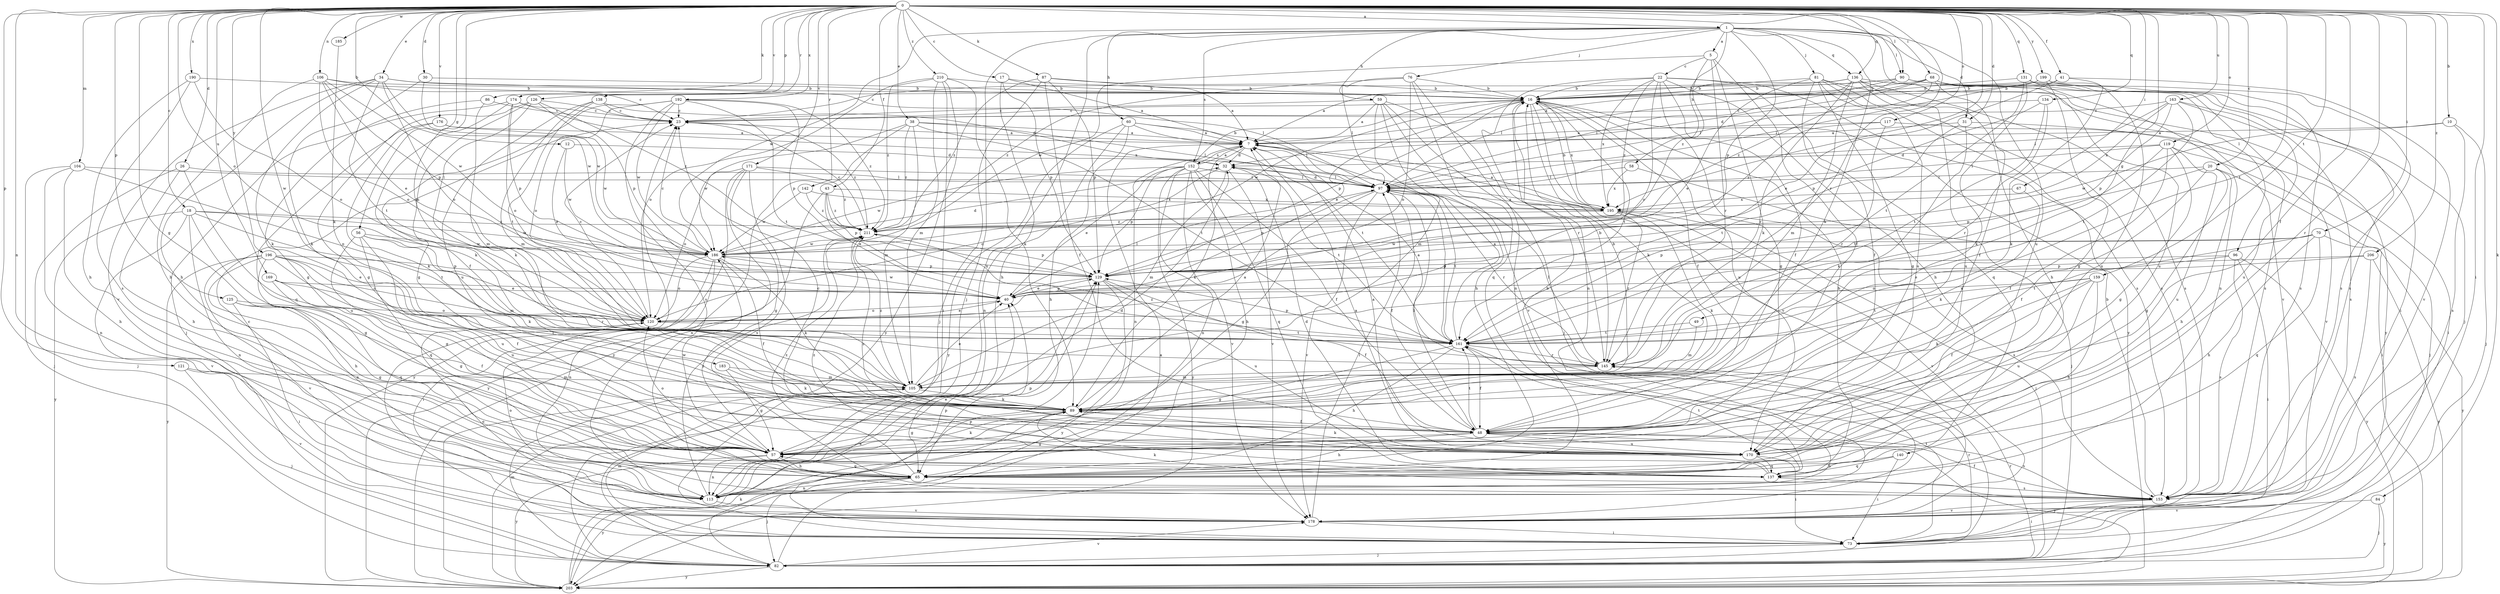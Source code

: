 strict digraph  {
0;
1;
5;
7;
10;
12;
16;
17;
18;
20;
22;
23;
26;
30;
31;
32;
34;
38;
40;
41;
43;
48;
49;
56;
57;
58;
59;
60;
65;
67;
68;
70;
73;
76;
81;
82;
84;
86;
87;
89;
90;
96;
97;
104;
105;
106;
113;
117;
119;
120;
121;
125;
126;
129;
131;
134;
136;
137;
138;
140;
142;
145;
152;
153;
159;
161;
163;
169;
170;
171;
174;
176;
178;
183;
185;
186;
190;
192;
195;
196;
199;
203;
206;
210;
211;
0 -> 1  [label=a];
0 -> 10  [label=b];
0 -> 12  [label=b];
0 -> 17  [label=c];
0 -> 18  [label=c];
0 -> 20  [label=c];
0 -> 26  [label=d];
0 -> 30  [label=d];
0 -> 31  [label=d];
0 -> 34  [label=e];
0 -> 38  [label=e];
0 -> 41  [label=f];
0 -> 43  [label=f];
0 -> 48  [label=f];
0 -> 49  [label=g];
0 -> 56  [label=g];
0 -> 57  [label=g];
0 -> 67  [label=i];
0 -> 68  [label=i];
0 -> 70  [label=i];
0 -> 73  [label=i];
0 -> 84  [label=k];
0 -> 86  [label=k];
0 -> 87  [label=k];
0 -> 90  [label=l];
0 -> 104  [label=m];
0 -> 105  [label=m];
0 -> 106  [label=n];
0 -> 113  [label=n];
0 -> 117  [label=o];
0 -> 119  [label=o];
0 -> 120  [label=o];
0 -> 121  [label=p];
0 -> 125  [label=p];
0 -> 126  [label=p];
0 -> 131  [label=q];
0 -> 134  [label=q];
0 -> 136  [label=q];
0 -> 138  [label=r];
0 -> 140  [label=r];
0 -> 142  [label=r];
0 -> 145  [label=r];
0 -> 159  [label=t];
0 -> 161  [label=t];
0 -> 163  [label=u];
0 -> 169  [label=u];
0 -> 171  [label=v];
0 -> 174  [label=v];
0 -> 176  [label=v];
0 -> 183  [label=w];
0 -> 185  [label=w];
0 -> 190  [label=x];
0 -> 192  [label=x];
0 -> 195  [label=x];
0 -> 196  [label=y];
0 -> 199  [label=y];
0 -> 206  [label=z];
0 -> 210  [label=z];
1 -> 5  [label=a];
1 -> 31  [label=d];
1 -> 58  [label=h];
1 -> 59  [label=h];
1 -> 60  [label=h];
1 -> 76  [label=j];
1 -> 81  [label=j];
1 -> 82  [label=j];
1 -> 89  [label=k];
1 -> 90  [label=l];
1 -> 96  [label=l];
1 -> 113  [label=n];
1 -> 129  [label=p];
1 -> 136  [label=q];
1 -> 152  [label=s];
1 -> 170  [label=u];
1 -> 186  [label=w];
5 -> 22  [label=c];
5 -> 48  [label=f];
5 -> 89  [label=k];
5 -> 145  [label=r];
5 -> 186  [label=w];
5 -> 211  [label=z];
7 -> 32  [label=d];
7 -> 89  [label=k];
7 -> 113  [label=n];
7 -> 152  [label=s];
7 -> 195  [label=x];
10 -> 7  [label=a];
10 -> 82  [label=j];
10 -> 153  [label=s];
10 -> 186  [label=w];
12 -> 32  [label=d];
12 -> 40  [label=e];
12 -> 186  [label=w];
16 -> 23  [label=c];
16 -> 40  [label=e];
16 -> 48  [label=f];
16 -> 89  [label=k];
16 -> 129  [label=p];
16 -> 161  [label=t];
16 -> 170  [label=u];
16 -> 178  [label=v];
16 -> 186  [label=w];
16 -> 195  [label=x];
17 -> 7  [label=a];
17 -> 16  [label=b];
17 -> 65  [label=h];
17 -> 129  [label=p];
18 -> 57  [label=g];
18 -> 113  [label=n];
18 -> 161  [label=t];
18 -> 178  [label=v];
18 -> 186  [label=w];
18 -> 203  [label=y];
18 -> 211  [label=z];
20 -> 48  [label=f];
20 -> 57  [label=g];
20 -> 65  [label=h];
20 -> 73  [label=i];
20 -> 97  [label=l];
20 -> 129  [label=p];
22 -> 16  [label=b];
22 -> 48  [label=f];
22 -> 57  [label=g];
22 -> 65  [label=h];
22 -> 113  [label=n];
22 -> 120  [label=o];
22 -> 137  [label=q];
22 -> 153  [label=s];
22 -> 195  [label=x];
22 -> 211  [label=z];
23 -> 7  [label=a];
23 -> 211  [label=z];
26 -> 65  [label=h];
26 -> 82  [label=j];
26 -> 97  [label=l];
26 -> 170  [label=u];
30 -> 16  [label=b];
30 -> 89  [label=k];
30 -> 186  [label=w];
31 -> 7  [label=a];
31 -> 89  [label=k];
31 -> 161  [label=t];
31 -> 178  [label=v];
32 -> 97  [label=l];
32 -> 105  [label=m];
32 -> 120  [label=o];
32 -> 161  [label=t];
32 -> 178  [label=v];
34 -> 16  [label=b];
34 -> 65  [label=h];
34 -> 89  [label=k];
34 -> 97  [label=l];
34 -> 120  [label=o];
34 -> 161  [label=t];
34 -> 178  [label=v];
34 -> 186  [label=w];
38 -> 7  [label=a];
38 -> 97  [label=l];
38 -> 105  [label=m];
38 -> 161  [label=t];
38 -> 186  [label=w];
38 -> 203  [label=y];
38 -> 211  [label=z];
40 -> 97  [label=l];
40 -> 120  [label=o];
40 -> 129  [label=p];
40 -> 186  [label=w];
41 -> 16  [label=b];
41 -> 40  [label=e];
41 -> 89  [label=k];
41 -> 178  [label=v];
43 -> 40  [label=e];
43 -> 129  [label=p];
43 -> 195  [label=x];
43 -> 203  [label=y];
43 -> 211  [label=z];
48 -> 57  [label=g];
48 -> 65  [label=h];
48 -> 97  [label=l];
48 -> 153  [label=s];
48 -> 161  [label=t];
48 -> 170  [label=u];
48 -> 203  [label=y];
49 -> 105  [label=m];
49 -> 161  [label=t];
56 -> 57  [label=g];
56 -> 89  [label=k];
56 -> 105  [label=m];
56 -> 137  [label=q];
56 -> 170  [label=u];
56 -> 186  [label=w];
57 -> 32  [label=d];
57 -> 65  [label=h];
57 -> 89  [label=k];
57 -> 113  [label=n];
57 -> 120  [label=o];
57 -> 186  [label=w];
57 -> 203  [label=y];
58 -> 82  [label=j];
58 -> 97  [label=l];
58 -> 195  [label=x];
59 -> 7  [label=a];
59 -> 23  [label=c];
59 -> 65  [label=h];
59 -> 82  [label=j];
59 -> 105  [label=m];
59 -> 145  [label=r];
59 -> 178  [label=v];
60 -> 7  [label=a];
60 -> 65  [label=h];
60 -> 97  [label=l];
60 -> 113  [label=n];
60 -> 161  [label=t];
60 -> 203  [label=y];
65 -> 16  [label=b];
65 -> 57  [label=g];
65 -> 82  [label=j];
65 -> 113  [label=n];
65 -> 203  [label=y];
65 -> 211  [label=z];
67 -> 89  [label=k];
67 -> 195  [label=x];
68 -> 7  [label=a];
68 -> 16  [label=b];
68 -> 32  [label=d];
68 -> 48  [label=f];
68 -> 97  [label=l];
68 -> 153  [label=s];
68 -> 170  [label=u];
70 -> 65  [label=h];
70 -> 129  [label=p];
70 -> 137  [label=q];
70 -> 161  [label=t];
70 -> 186  [label=w];
70 -> 203  [label=y];
73 -> 23  [label=c];
73 -> 82  [label=j];
73 -> 105  [label=m];
73 -> 129  [label=p];
73 -> 145  [label=r];
73 -> 161  [label=t];
76 -> 16  [label=b];
76 -> 97  [label=l];
76 -> 113  [label=n];
76 -> 120  [label=o];
76 -> 137  [label=q];
76 -> 211  [label=z];
81 -> 16  [label=b];
81 -> 40  [label=e];
81 -> 48  [label=f];
81 -> 57  [label=g];
81 -> 153  [label=s];
81 -> 170  [label=u];
81 -> 178  [label=v];
81 -> 203  [label=y];
82 -> 7  [label=a];
82 -> 105  [label=m];
82 -> 129  [label=p];
82 -> 145  [label=r];
82 -> 178  [label=v];
82 -> 203  [label=y];
84 -> 82  [label=j];
84 -> 178  [label=v];
84 -> 203  [label=y];
86 -> 23  [label=c];
86 -> 57  [label=g];
86 -> 105  [label=m];
87 -> 7  [label=a];
87 -> 16  [label=b];
87 -> 48  [label=f];
87 -> 82  [label=j];
87 -> 129  [label=p];
87 -> 211  [label=z];
89 -> 7  [label=a];
89 -> 48  [label=f];
89 -> 57  [label=g];
90 -> 7  [label=a];
90 -> 16  [label=b];
90 -> 73  [label=i];
90 -> 82  [label=j];
90 -> 97  [label=l];
90 -> 153  [label=s];
90 -> 211  [label=z];
96 -> 40  [label=e];
96 -> 73  [label=i];
96 -> 129  [label=p];
96 -> 153  [label=s];
96 -> 203  [label=y];
97 -> 32  [label=d];
97 -> 48  [label=f];
97 -> 57  [label=g];
97 -> 129  [label=p];
97 -> 145  [label=r];
97 -> 161  [label=t];
97 -> 178  [label=v];
97 -> 195  [label=x];
104 -> 65  [label=h];
104 -> 82  [label=j];
104 -> 97  [label=l];
104 -> 113  [label=n];
104 -> 120  [label=o];
105 -> 16  [label=b];
105 -> 40  [label=e];
105 -> 89  [label=k];
105 -> 211  [label=z];
106 -> 16  [label=b];
106 -> 23  [label=c];
106 -> 40  [label=e];
106 -> 65  [label=h];
106 -> 120  [label=o];
106 -> 129  [label=p];
106 -> 186  [label=w];
113 -> 40  [label=e];
113 -> 120  [label=o];
113 -> 129  [label=p];
113 -> 178  [label=v];
113 -> 211  [label=z];
117 -> 7  [label=a];
117 -> 73  [label=i];
117 -> 145  [label=r];
117 -> 211  [label=z];
119 -> 32  [label=d];
119 -> 48  [label=f];
119 -> 57  [label=g];
119 -> 82  [label=j];
119 -> 97  [label=l];
119 -> 161  [label=t];
119 -> 170  [label=u];
120 -> 23  [label=c];
120 -> 40  [label=e];
120 -> 161  [label=t];
121 -> 82  [label=j];
121 -> 105  [label=m];
121 -> 178  [label=v];
125 -> 48  [label=f];
125 -> 57  [label=g];
125 -> 73  [label=i];
125 -> 120  [label=o];
126 -> 23  [label=c];
126 -> 48  [label=f];
126 -> 57  [label=g];
126 -> 89  [label=k];
126 -> 129  [label=p];
126 -> 211  [label=z];
129 -> 40  [label=e];
129 -> 48  [label=f];
129 -> 170  [label=u];
129 -> 203  [label=y];
131 -> 16  [label=b];
131 -> 89  [label=k];
131 -> 113  [label=n];
131 -> 153  [label=s];
131 -> 161  [label=t];
134 -> 23  [label=c];
134 -> 129  [label=p];
134 -> 145  [label=r];
134 -> 161  [label=t];
136 -> 16  [label=b];
136 -> 23  [label=c];
136 -> 65  [label=h];
136 -> 97  [label=l];
136 -> 105  [label=m];
136 -> 145  [label=r];
136 -> 153  [label=s];
136 -> 170  [label=u];
136 -> 203  [label=y];
137 -> 7  [label=a];
137 -> 16  [label=b];
137 -> 32  [label=d];
137 -> 153  [label=s];
137 -> 161  [label=t];
137 -> 211  [label=z];
138 -> 23  [label=c];
138 -> 32  [label=d];
138 -> 105  [label=m];
138 -> 161  [label=t];
138 -> 170  [label=u];
140 -> 65  [label=h];
140 -> 73  [label=i];
140 -> 137  [label=q];
142 -> 186  [label=w];
142 -> 195  [label=x];
142 -> 211  [label=z];
145 -> 7  [label=a];
145 -> 16  [label=b];
145 -> 97  [label=l];
145 -> 105  [label=m];
145 -> 211  [label=z];
152 -> 7  [label=a];
152 -> 16  [label=b];
152 -> 40  [label=e];
152 -> 48  [label=f];
152 -> 65  [label=h];
152 -> 97  [label=l];
152 -> 113  [label=n];
152 -> 129  [label=p];
152 -> 137  [label=q];
152 -> 178  [label=v];
152 -> 186  [label=w];
152 -> 203  [label=y];
153 -> 16  [label=b];
153 -> 48  [label=f];
153 -> 73  [label=i];
153 -> 89  [label=k];
153 -> 178  [label=v];
159 -> 40  [label=e];
159 -> 48  [label=f];
159 -> 65  [label=h];
159 -> 89  [label=k];
159 -> 161  [label=t];
159 -> 170  [label=u];
161 -> 7  [label=a];
161 -> 48  [label=f];
161 -> 57  [label=g];
161 -> 65  [label=h];
161 -> 97  [label=l];
161 -> 129  [label=p];
161 -> 145  [label=r];
163 -> 23  [label=c];
163 -> 97  [label=l];
163 -> 129  [label=p];
163 -> 153  [label=s];
163 -> 161  [label=t];
163 -> 170  [label=u];
163 -> 195  [label=x];
169 -> 40  [label=e];
169 -> 57  [label=g];
169 -> 137  [label=q];
169 -> 145  [label=r];
170 -> 7  [label=a];
170 -> 23  [label=c];
170 -> 73  [label=i];
170 -> 89  [label=k];
170 -> 137  [label=q];
170 -> 211  [label=z];
171 -> 57  [label=g];
171 -> 97  [label=l];
171 -> 113  [label=n];
171 -> 120  [label=o];
171 -> 153  [label=s];
171 -> 203  [label=y];
171 -> 211  [label=z];
174 -> 23  [label=c];
174 -> 82  [label=j];
174 -> 89  [label=k];
174 -> 120  [label=o];
174 -> 129  [label=p];
174 -> 195  [label=x];
176 -> 7  [label=a];
176 -> 89  [label=k];
176 -> 137  [label=q];
176 -> 186  [label=w];
178 -> 23  [label=c];
178 -> 73  [label=i];
178 -> 97  [label=l];
178 -> 120  [label=o];
183 -> 57  [label=g];
183 -> 89  [label=k];
183 -> 105  [label=m];
185 -> 89  [label=k];
186 -> 23  [label=c];
186 -> 32  [label=d];
186 -> 48  [label=f];
186 -> 73  [label=i];
186 -> 89  [label=k];
186 -> 113  [label=n];
186 -> 120  [label=o];
186 -> 129  [label=p];
190 -> 16  [label=b];
190 -> 65  [label=h];
190 -> 120  [label=o];
190 -> 153  [label=s];
192 -> 23  [label=c];
192 -> 57  [label=g];
192 -> 120  [label=o];
192 -> 129  [label=p];
192 -> 153  [label=s];
192 -> 161  [label=t];
192 -> 186  [label=w];
192 -> 211  [label=z];
195 -> 7  [label=a];
195 -> 16  [label=b];
195 -> 82  [label=j];
195 -> 89  [label=k];
195 -> 145  [label=r];
195 -> 153  [label=s];
195 -> 178  [label=v];
195 -> 211  [label=z];
196 -> 40  [label=e];
196 -> 48  [label=f];
196 -> 65  [label=h];
196 -> 113  [label=n];
196 -> 120  [label=o];
196 -> 129  [label=p];
196 -> 170  [label=u];
196 -> 178  [label=v];
196 -> 203  [label=y];
199 -> 16  [label=b];
199 -> 57  [label=g];
199 -> 97  [label=l];
199 -> 153  [label=s];
199 -> 170  [label=u];
203 -> 40  [label=e];
203 -> 89  [label=k];
206 -> 120  [label=o];
206 -> 129  [label=p];
206 -> 153  [label=s];
206 -> 203  [label=y];
210 -> 16  [label=b];
210 -> 73  [label=i];
210 -> 89  [label=k];
210 -> 105  [label=m];
210 -> 120  [label=o];
210 -> 203  [label=y];
210 -> 211  [label=z];
211 -> 23  [label=c];
211 -> 129  [label=p];
211 -> 186  [label=w];
}
